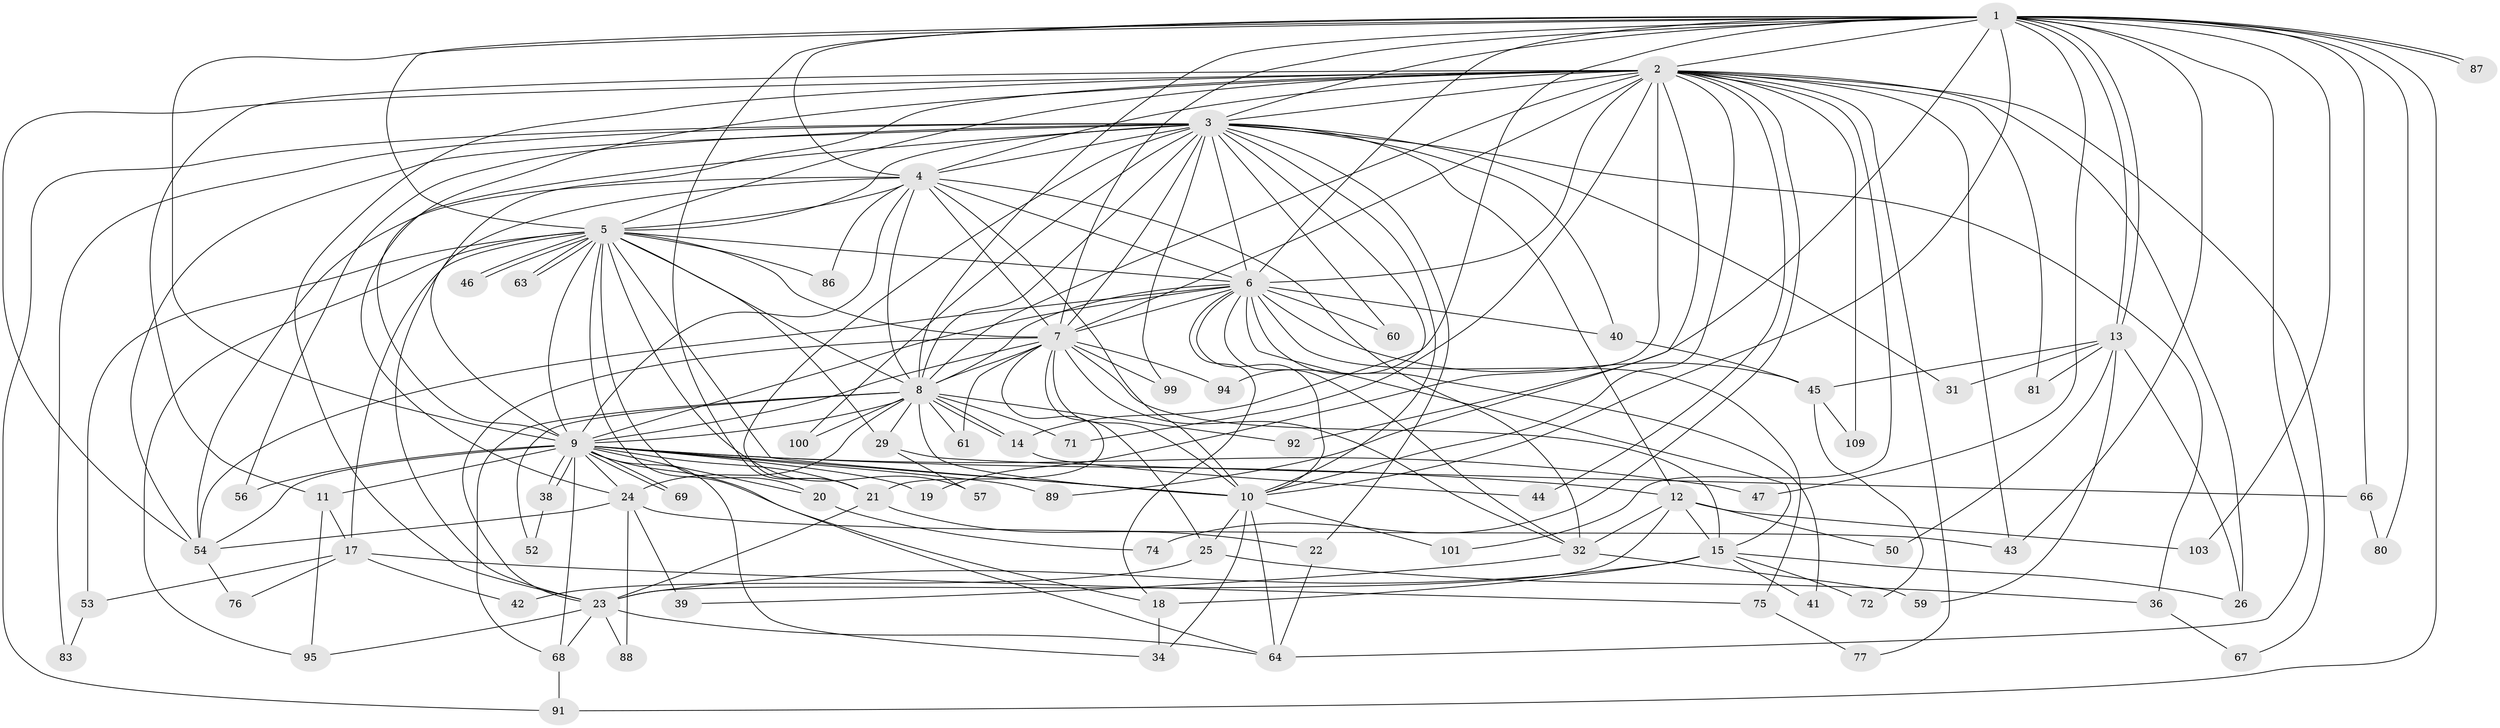 // original degree distribution, {24: 0.009009009009009009, 27: 0.009009009009009009, 23: 0.009009009009009009, 15: 0.009009009009009009, 22: 0.009009009009009009, 18: 0.009009009009009009, 17: 0.009009009009009009, 21: 0.009009009009009009, 25: 0.009009009009009009, 13: 0.009009009009009009, 4: 0.08108108108108109, 7: 0.009009009009009009, 6: 0.04504504504504504, 3: 0.1981981981981982, 9: 0.009009009009009009, 2: 0.5315315315315315, 5: 0.02702702702702703, 8: 0.009009009009009009}
// Generated by graph-tools (version 1.1) at 2025/17/03/04/25 18:17:28]
// undirected, 77 vertices, 205 edges
graph export_dot {
graph [start="1"]
  node [color=gray90,style=filled];
  1;
  2 [super="+16"];
  3;
  4 [super="+62"];
  5;
  6;
  7;
  8;
  9 [super="+28+110+108"];
  10;
  11;
  12;
  13 [super="+33"];
  14 [super="+30"];
  15 [super="+70"];
  17;
  18 [super="+78+65"];
  19;
  20;
  21 [super="+51"];
  22;
  23 [super="+105+73+27"];
  24 [super="+90"];
  25;
  26;
  29;
  31;
  32 [super="+35"];
  34;
  36;
  38;
  39;
  40;
  41;
  42;
  43 [super="+48"];
  44;
  45 [super="+49"];
  46;
  47;
  50;
  52;
  53 [super="+111"];
  54 [super="+55+85+58"];
  56;
  57;
  59;
  60;
  61 [super="+106"];
  63;
  64 [super="+82"];
  66;
  67;
  68;
  69;
  71;
  72;
  74;
  75;
  76;
  77;
  80;
  81;
  83;
  86;
  87;
  88;
  89;
  91 [super="+97"];
  92;
  94;
  95 [super="+96"];
  99;
  100;
  101;
  103;
  109;
  1 -- 2 [weight=2];
  1 -- 3;
  1 -- 4;
  1 -- 5;
  1 -- 6;
  1 -- 7;
  1 -- 8;
  1 -- 9;
  1 -- 10;
  1 -- 13;
  1 -- 13;
  1 -- 21;
  1 -- 47;
  1 -- 64;
  1 -- 66;
  1 -- 80;
  1 -- 87;
  1 -- 87;
  1 -- 91;
  1 -- 92;
  1 -- 94;
  1 -- 103;
  1 -- 43;
  2 -- 3;
  2 -- 4;
  2 -- 5;
  2 -- 6;
  2 -- 7;
  2 -- 8;
  2 -- 9;
  2 -- 10;
  2 -- 11;
  2 -- 19;
  2 -- 24 [weight=2];
  2 -- 26;
  2 -- 43;
  2 -- 44;
  2 -- 54;
  2 -- 67;
  2 -- 71;
  2 -- 74;
  2 -- 77;
  2 -- 81;
  2 -- 89;
  2 -- 101;
  2 -- 109;
  2 -- 23;
  3 -- 4;
  3 -- 5;
  3 -- 6;
  3 -- 7;
  3 -- 8;
  3 -- 9;
  3 -- 10;
  3 -- 12;
  3 -- 21;
  3 -- 22;
  3 -- 31;
  3 -- 36;
  3 -- 40;
  3 -- 56;
  3 -- 60;
  3 -- 83;
  3 -- 91;
  3 -- 99;
  3 -- 100;
  3 -- 54;
  3 -- 14;
  4 -- 5;
  4 -- 6;
  4 -- 7;
  4 -- 8 [weight=2];
  4 -- 9;
  4 -- 10;
  4 -- 32 [weight=2];
  4 -- 86;
  4 -- 54;
  4 -- 23;
  5 -- 6;
  5 -- 7;
  5 -- 8;
  5 -- 9;
  5 -- 10;
  5 -- 17;
  5 -- 20;
  5 -- 29;
  5 -- 46;
  5 -- 46;
  5 -- 53 [weight=2];
  5 -- 57;
  5 -- 63;
  5 -- 63;
  5 -- 86;
  5 -- 95;
  5 -- 64;
  6 -- 7;
  6 -- 8;
  6 -- 9;
  6 -- 10;
  6 -- 32;
  6 -- 40;
  6 -- 41;
  6 -- 45;
  6 -- 60;
  6 -- 75;
  6 -- 18;
  6 -- 54;
  6 -- 15;
  7 -- 8;
  7 -- 9;
  7 -- 10;
  7 -- 15;
  7 -- 23;
  7 -- 25;
  7 -- 61;
  7 -- 94;
  7 -- 99;
  7 -- 32;
  7 -- 21;
  8 -- 9;
  8 -- 10;
  8 -- 14;
  8 -- 14;
  8 -- 24;
  8 -- 29;
  8 -- 52;
  8 -- 61 [weight=2];
  8 -- 68;
  8 -- 71;
  8 -- 92;
  8 -- 100;
  9 -- 10;
  9 -- 11;
  9 -- 12;
  9 -- 18;
  9 -- 19;
  9 -- 20;
  9 -- 38;
  9 -- 38;
  9 -- 47;
  9 -- 56;
  9 -- 68;
  9 -- 69;
  9 -- 69;
  9 -- 24;
  9 -- 89;
  9 -- 34;
  9 -- 21;
  9 -- 54;
  10 -- 25;
  10 -- 34;
  10 -- 101;
  10 -- 64;
  11 -- 17;
  11 -- 95;
  12 -- 15;
  12 -- 23;
  12 -- 50;
  12 -- 103;
  12 -- 32;
  13 -- 31;
  13 -- 59;
  13 -- 81;
  13 -- 26;
  13 -- 45 [weight=2];
  13 -- 50;
  14 -- 44;
  15 -- 18 [weight=2];
  15 -- 26;
  15 -- 41;
  15 -- 72;
  15 -- 23;
  17 -- 42;
  17 -- 53;
  17 -- 75;
  17 -- 76;
  18 -- 34;
  20 -- 74;
  21 -- 22;
  21 -- 23;
  22 -- 64;
  23 -- 64;
  23 -- 88;
  23 -- 68;
  23 -- 95;
  24 -- 39;
  24 -- 43;
  24 -- 54;
  24 -- 88;
  25 -- 36;
  25 -- 42;
  29 -- 57;
  29 -- 66;
  32 -- 39;
  32 -- 59;
  36 -- 67;
  38 -- 52;
  40 -- 45;
  45 -- 109;
  45 -- 72;
  53 -- 83;
  54 -- 76;
  66 -- 80;
  68 -- 91;
  75 -- 77;
}
